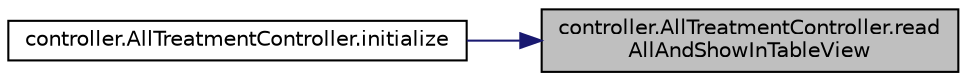 digraph "controller.AllTreatmentController.readAllAndShowInTableView"
{
 // LATEX_PDF_SIZE
  edge [fontname="Helvetica",fontsize="10",labelfontname="Helvetica",labelfontsize="10"];
  node [fontname="Helvetica",fontsize="10",shape=record];
  rankdir="RL";
  Node1 [label="controller.AllTreatmentController.read\lAllAndShowInTableView",height=0.2,width=0.4,color="black", fillcolor="grey75", style="filled", fontcolor="black",tooltip=" "];
  Node1 -> Node2 [dir="back",color="midnightblue",fontsize="10",style="solid",fontname="Helvetica"];
  Node2 [label="controller.AllTreatmentController.initialize",height=0.2,width=0.4,color="black", fillcolor="white", style="filled",URL="$classcontroller_1_1_all_treatment_controller.html#a06b12fc992cae2f06560f77a794623e9",tooltip=" "];
}
